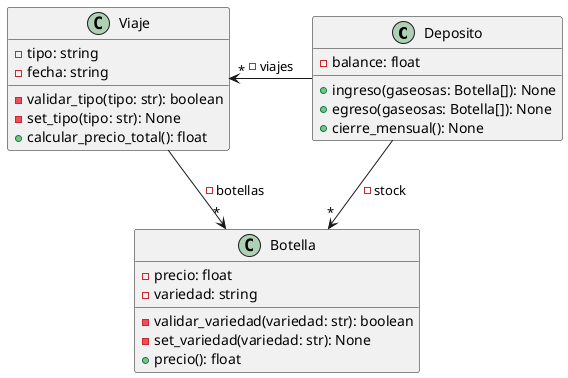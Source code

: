 @startuml

class Deposito {
'    - stock: Botella[] equivalente a la flecha
    - balance: float
    + ingreso(gaseosas: Botella[]): None
    + egreso(gaseosas: Botella[]): None
    + cierre_mensual(): None
}

class Botella {
    - precio: float
    - variedad: string
    - validar_variedad(variedad: str): boolean
    - set_variedad(variedad: str): None
    + precio(): float
}

class Viaje {
    - tipo: string
    - fecha: string
    - validar_tipo(tipo: str): boolean
    - set_tipo(tipo: str): None
    + calcular_precio_total(): float
}

Deposito -->"*" Botella: - stock
Deposito -left->"*" Viaje: - viajes
Viaje -->"*" Botella: - botellas

@enduml